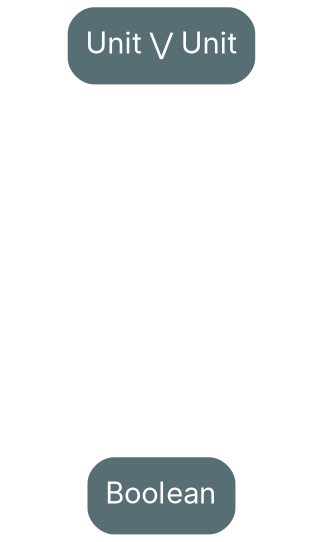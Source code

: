 digraph {
    bgcolor=transparent

    // Default theme: enabled
    node[shape="rectangle" style="rounded,filled" color="#586E75" fillcolor="#586E75" fontcolor="#ffffff" fontname="Inter,Arial"]
    edge [color="#586E75" fontcolor="#000000" fontname="Inter,Arial" fontsize=11]

    UnitOrUnit[label="Unit ⋁ Unit"]
    Left[label="Left(())" fillcolor="#ffffff" fontcolor="#586E75" style=invis]
    Right[label="Right(())" fillcolor="#ffffff" fontcolor="#586E75" style=invis]

    UnitOrUnit -> Left[style=invis]
    UnitOrUnit -> Right[style=invis]

    true[fillcolor="#ffffff" fontcolor="#586E75" style=invis]
    false[fillcolor="#ffffff" fontcolor="#586E75" style=invis]

    Left -> true[style=invis]
    true -> Left[style=invis]
    Right -> false[style=invis]
    false -> Right[style=invis]

    true -> Boolean[dir=back style=invis]
    false -> Boolean[dir=back style=invis]
}
